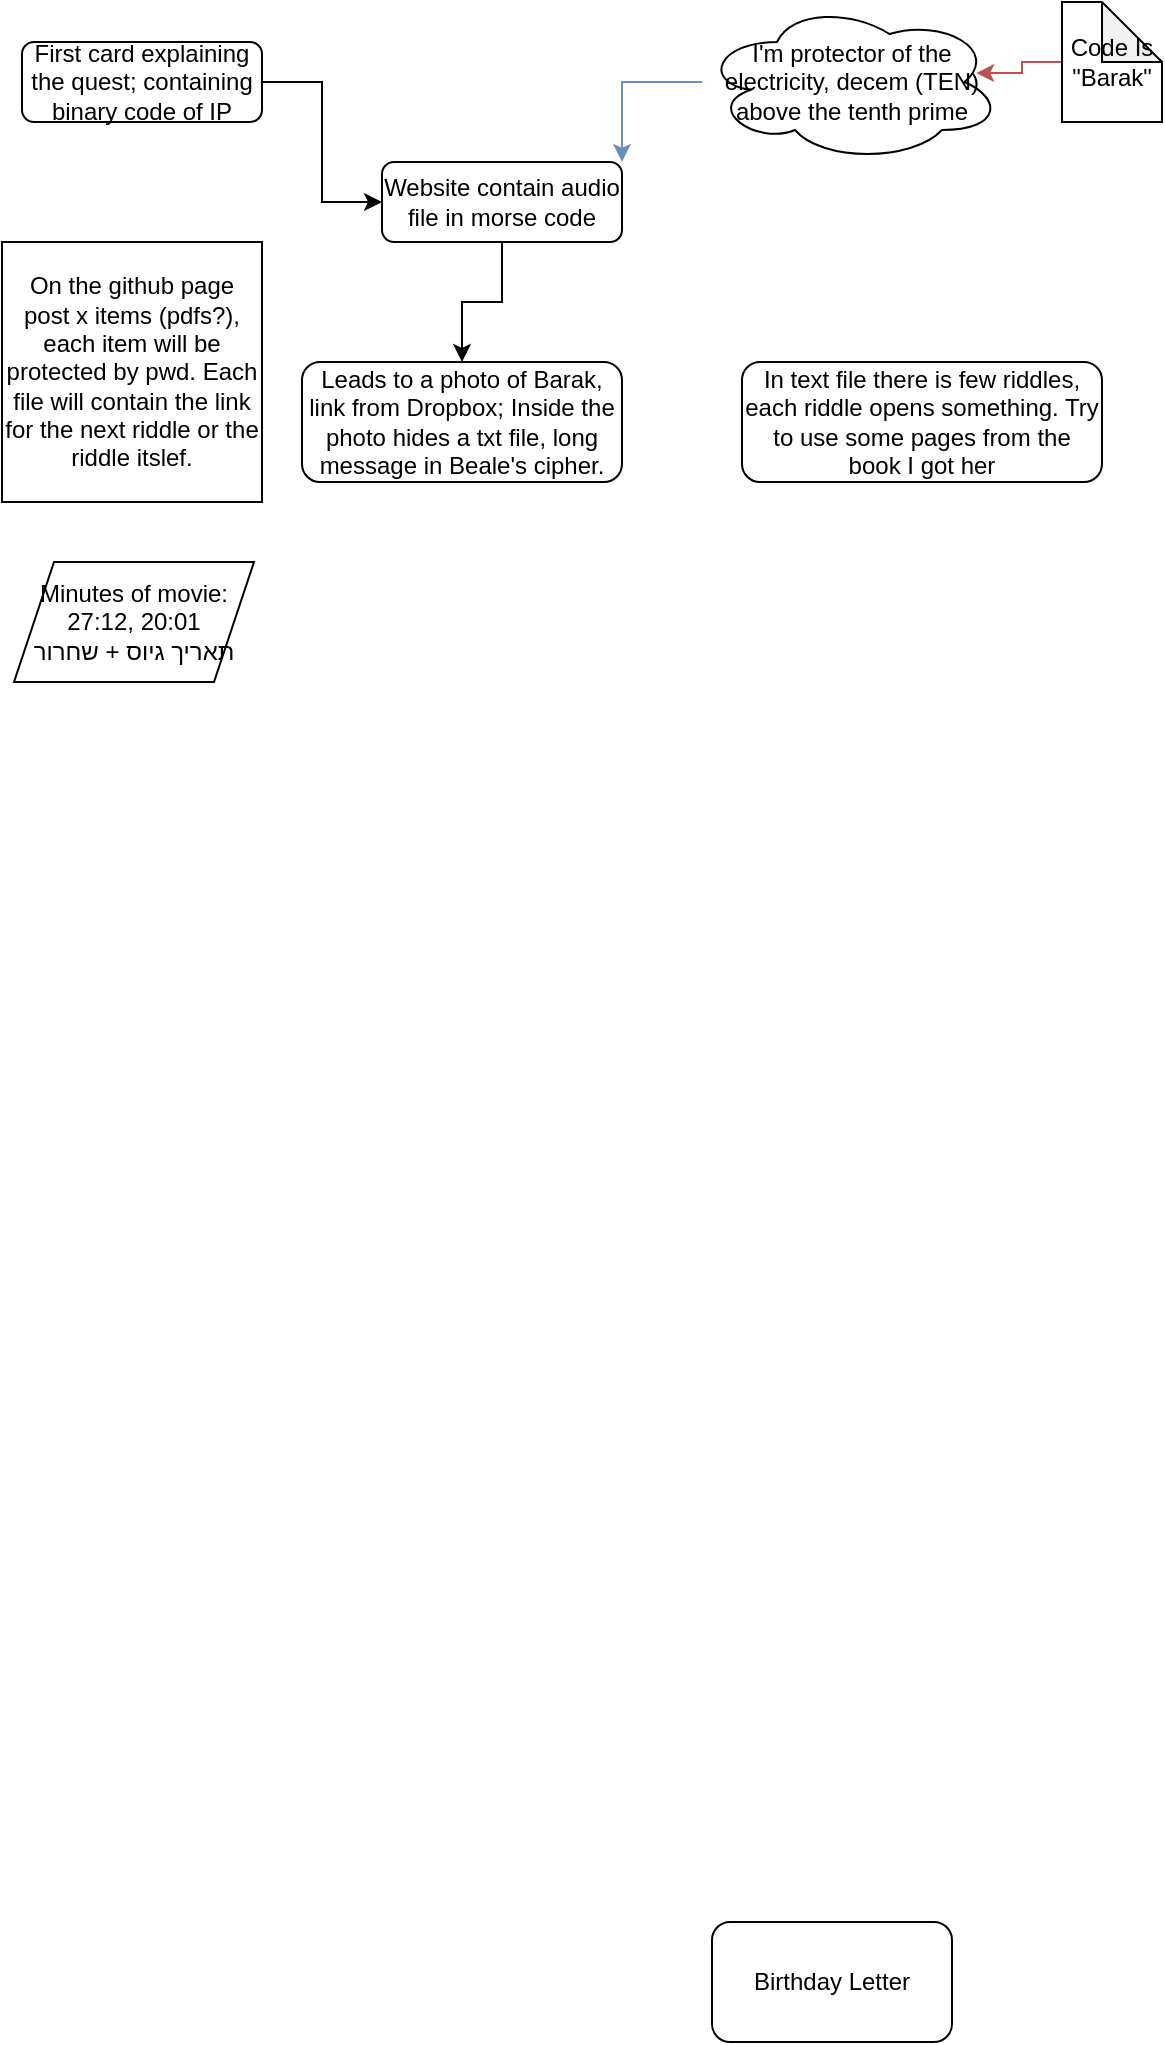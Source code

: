 <mxfile version="20.5.3" type="embed"><diagram id="LXXolyaRc9GEFiz_JLzD" name="Page-1"><mxGraphModel dx="626" dy="455" grid="1" gridSize="10" guides="1" tooltips="1" connect="1" arrows="1" fold="1" page="1" pageScale="1" pageWidth="850" pageHeight="1100" math="0" shadow="0"><root><mxCell id="0"/><mxCell id="1" parent="0"/><mxCell id="n3DOP5MY9lgfGkFcCP3w-1" value="Birthday Letter" style="rounded=1;whiteSpace=wrap;html=1;" parent="1" vertex="1"><mxGeometry x="365" y="960" width="120" height="60" as="geometry"/></mxCell><mxCell id="n3DOP5MY9lgfGkFcCP3w-4" style="edgeStyle=orthogonalEdgeStyle;rounded=0;orthogonalLoop=1;jettySize=auto;html=1;entryX=0;entryY=0.5;entryDx=0;entryDy=0;" parent="1" source="n3DOP5MY9lgfGkFcCP3w-2" target="n3DOP5MY9lgfGkFcCP3w-3" edge="1"><mxGeometry relative="1" as="geometry"/></mxCell><mxCell id="n3DOP5MY9lgfGkFcCP3w-2" value="First card explaining the quest; containing binary code of IP" style="rounded=1;whiteSpace=wrap;html=1;" parent="1" vertex="1"><mxGeometry x="20" y="20" width="120" height="40" as="geometry"/></mxCell><mxCell id="n3DOP5MY9lgfGkFcCP3w-6" style="edgeStyle=orthogonalEdgeStyle;rounded=0;orthogonalLoop=1;jettySize=auto;html=1;entryX=0.5;entryY=0;entryDx=0;entryDy=0;" parent="1" source="n3DOP5MY9lgfGkFcCP3w-3" target="n3DOP5MY9lgfGkFcCP3w-5" edge="1"><mxGeometry relative="1" as="geometry"/></mxCell><mxCell id="n3DOP5MY9lgfGkFcCP3w-3" value="Website contain audio file in morse code" style="rounded=1;whiteSpace=wrap;html=1;" parent="1" vertex="1"><mxGeometry x="200" y="80" width="120" height="40" as="geometry"/></mxCell><mxCell id="n3DOP5MY9lgfGkFcCP3w-5" value="Leads to a photo of Barak, link from Dropbox; Inside the photo hides a txt file, long message in Beale's cipher." style="rounded=1;whiteSpace=wrap;html=1;" parent="1" vertex="1"><mxGeometry x="160" y="180" width="160" height="60" as="geometry"/></mxCell><mxCell id="n3DOP5MY9lgfGkFcCP3w-8" style="edgeStyle=orthogonalEdgeStyle;rounded=0;orthogonalLoop=1;jettySize=auto;html=1;entryX=1;entryY=0;entryDx=0;entryDy=0;fillColor=#dae8fc;strokeColor=#6c8ebf;" parent="1" source="n3DOP5MY9lgfGkFcCP3w-7" target="n3DOP5MY9lgfGkFcCP3w-3" edge="1"><mxGeometry relative="1" as="geometry"/></mxCell><mxCell id="n3DOP5MY9lgfGkFcCP3w-7" value="I'm protector of the electricity, decem (TEN) above the tenth prime" style="ellipse;shape=cloud;whiteSpace=wrap;html=1;" parent="1" vertex="1"><mxGeometry x="360" width="150" height="80" as="geometry"/></mxCell><mxCell id="n3DOP5MY9lgfGkFcCP3w-12" style="edgeStyle=orthogonalEdgeStyle;rounded=0;orthogonalLoop=1;jettySize=auto;html=1;entryX=0.914;entryY=0.444;entryDx=0;entryDy=0;entryPerimeter=0;fillColor=#f8cecc;strokeColor=#b85450;" parent="1" source="n3DOP5MY9lgfGkFcCP3w-9" target="n3DOP5MY9lgfGkFcCP3w-7" edge="1"><mxGeometry relative="1" as="geometry"/></mxCell><mxCell id="n3DOP5MY9lgfGkFcCP3w-9" value="Code Is &quot;Barak&quot;" style="shape=note;whiteSpace=wrap;html=1;backgroundOutline=1;darkOpacity=0.05;" parent="1" vertex="1"><mxGeometry x="540" width="50" height="60" as="geometry"/></mxCell><mxCell id="n3DOP5MY9lgfGkFcCP3w-15" value="In text file there is few riddles, each riddle opens something. Try to use some pages from the book I got her" style="rounded=1;whiteSpace=wrap;html=1;" parent="1" vertex="1"><mxGeometry x="380" y="180" width="180" height="60" as="geometry"/></mxCell><mxCell id="2" value="On the github page post x items (pdfs?), each item will be protected by pwd. Each file will contain the link for the next riddle or the riddle itslef." style="whiteSpace=wrap;html=1;aspect=fixed;" vertex="1" parent="1"><mxGeometry x="10" y="120" width="130" height="130" as="geometry"/></mxCell><mxCell id="3" value="Minutes of movie:&lt;br&gt;27:12, 20:01&lt;br&gt;תאריך גיוס + שחרור" style="shape=parallelogram;perimeter=parallelogramPerimeter;whiteSpace=wrap;html=1;fixedSize=1;" vertex="1" parent="1"><mxGeometry x="16" y="280" width="120" height="60" as="geometry"/></mxCell></root></mxGraphModel></diagram></mxfile>